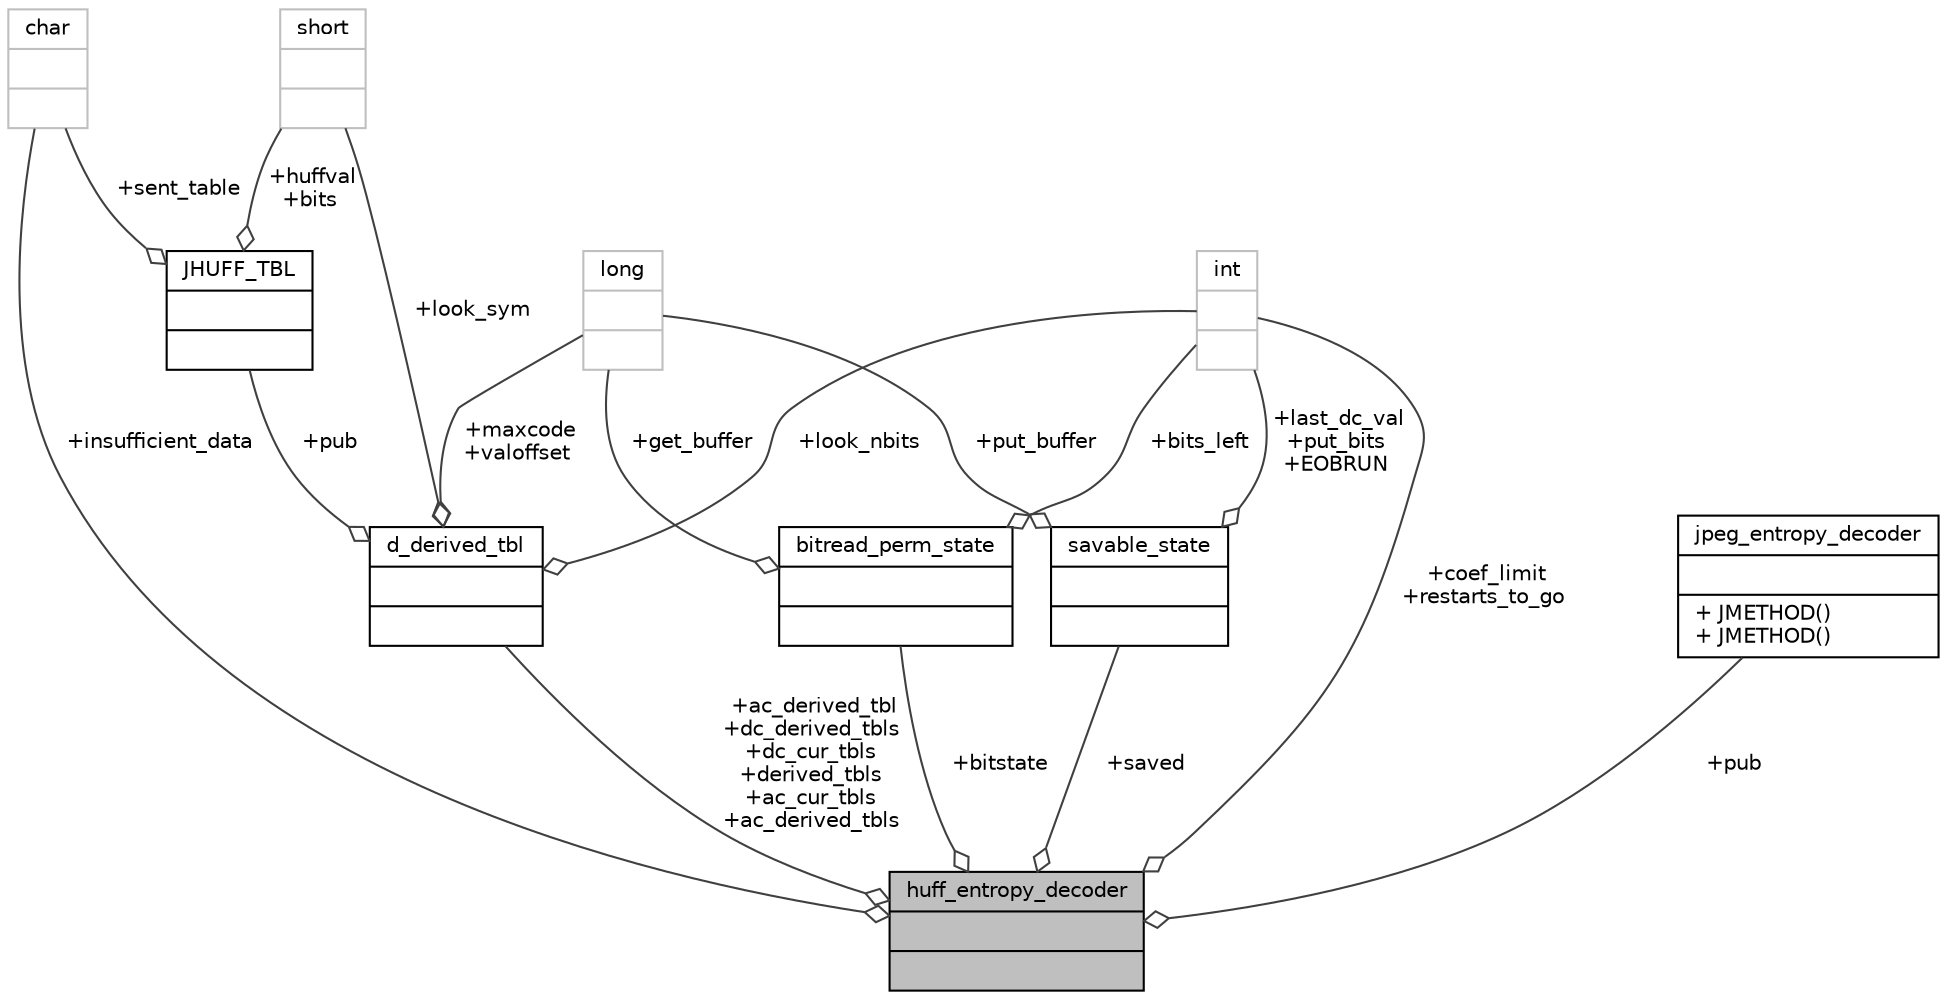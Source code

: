digraph "huff_entropy_decoder"
{
 // LATEX_PDF_SIZE
  bgcolor="transparent";
  edge [fontname="Helvetica",fontsize="10",labelfontname="Helvetica",labelfontsize="10"];
  node [fontname="Helvetica",fontsize="10",shape=record];
  Node1 [label="{huff_entropy_decoder\n||}",height=0.2,width=0.4,color="black", fillcolor="grey75", style="filled", fontcolor="black",tooltip=" "];
  Node2 -> Node1 [color="grey25",fontsize="10",style="solid",label=" +ac_derived_tbl\n+dc_derived_tbls\n+dc_cur_tbls\n+derived_tbls\n+ac_cur_tbls\n+ac_derived_tbls" ,arrowhead="odiamond",fontname="Helvetica"];
  Node2 [label="{d_derived_tbl\n||}",height=0.2,width=0.4,color="black",URL="$structd__derived__tbl.html",tooltip=" "];
  Node3 -> Node2 [color="grey25",fontsize="10",style="solid",label=" +pub" ,arrowhead="odiamond",fontname="Helvetica"];
  Node3 [label="{JHUFF_TBL\n||}",height=0.2,width=0.4,color="black",URL="$structJHUFF__TBL.html",tooltip=" "];
  Node4 -> Node3 [color="grey25",fontsize="10",style="solid",label=" +sent_table" ,arrowhead="odiamond",fontname="Helvetica"];
  Node4 [label="{char\n||}",height=0.2,width=0.4,color="grey75",tooltip=" "];
  Node5 -> Node3 [color="grey25",fontsize="10",style="solid",label=" +huffval\n+bits" ,arrowhead="odiamond",fontname="Helvetica"];
  Node5 [label="{short\n||}",height=0.2,width=0.4,color="grey75",tooltip=" "];
  Node5 -> Node2 [color="grey25",fontsize="10",style="solid",label=" +look_sym" ,arrowhead="odiamond",fontname="Helvetica"];
  Node6 -> Node2 [color="grey25",fontsize="10",style="solid",label=" +look_nbits" ,arrowhead="odiamond",fontname="Helvetica"];
  Node6 [label="{int\n||}",height=0.2,width=0.4,color="grey75",tooltip=" "];
  Node7 -> Node2 [color="grey25",fontsize="10",style="solid",label=" +maxcode\n+valoffset" ,arrowhead="odiamond",fontname="Helvetica"];
  Node7 [label="{long\n||}",height=0.2,width=0.4,color="grey75",tooltip=" "];
  Node4 -> Node1 [color="grey25",fontsize="10",style="solid",label=" +insufficient_data" ,arrowhead="odiamond",fontname="Helvetica"];
  Node8 -> Node1 [color="grey25",fontsize="10",style="solid",label=" +bitstate" ,arrowhead="odiamond",fontname="Helvetica"];
  Node8 [label="{bitread_perm_state\n||}",height=0.2,width=0.4,color="black",URL="$structbitread__perm__state.html",tooltip=" "];
  Node6 -> Node8 [color="grey25",fontsize="10",style="solid",label=" +bits_left" ,arrowhead="odiamond",fontname="Helvetica"];
  Node7 -> Node8 [color="grey25",fontsize="10",style="solid",label=" +get_buffer" ,arrowhead="odiamond",fontname="Helvetica"];
  Node9 -> Node1 [color="grey25",fontsize="10",style="solid",label=" +saved" ,arrowhead="odiamond",fontname="Helvetica"];
  Node9 [label="{savable_state\n||}",height=0.2,width=0.4,color="black",URL="$structsavable__state.html",tooltip=" "];
  Node6 -> Node9 [color="grey25",fontsize="10",style="solid",label=" +last_dc_val\n+put_bits\n+EOBRUN" ,arrowhead="odiamond",fontname="Helvetica"];
  Node7 -> Node9 [color="grey25",fontsize="10",style="solid",label=" +put_buffer" ,arrowhead="odiamond",fontname="Helvetica"];
  Node10 -> Node1 [color="grey25",fontsize="10",style="solid",label=" +pub" ,arrowhead="odiamond",fontname="Helvetica"];
  Node10 [label="{jpeg_entropy_decoder\n||+ JMETHOD()\l+ JMETHOD()\l}",height=0.2,width=0.4,color="black",URL="$structjpeg__entropy__decoder.html",tooltip=" "];
  Node6 -> Node1 [color="grey25",fontsize="10",style="solid",label=" +coef_limit\n+restarts_to_go" ,arrowhead="odiamond",fontname="Helvetica"];
}
